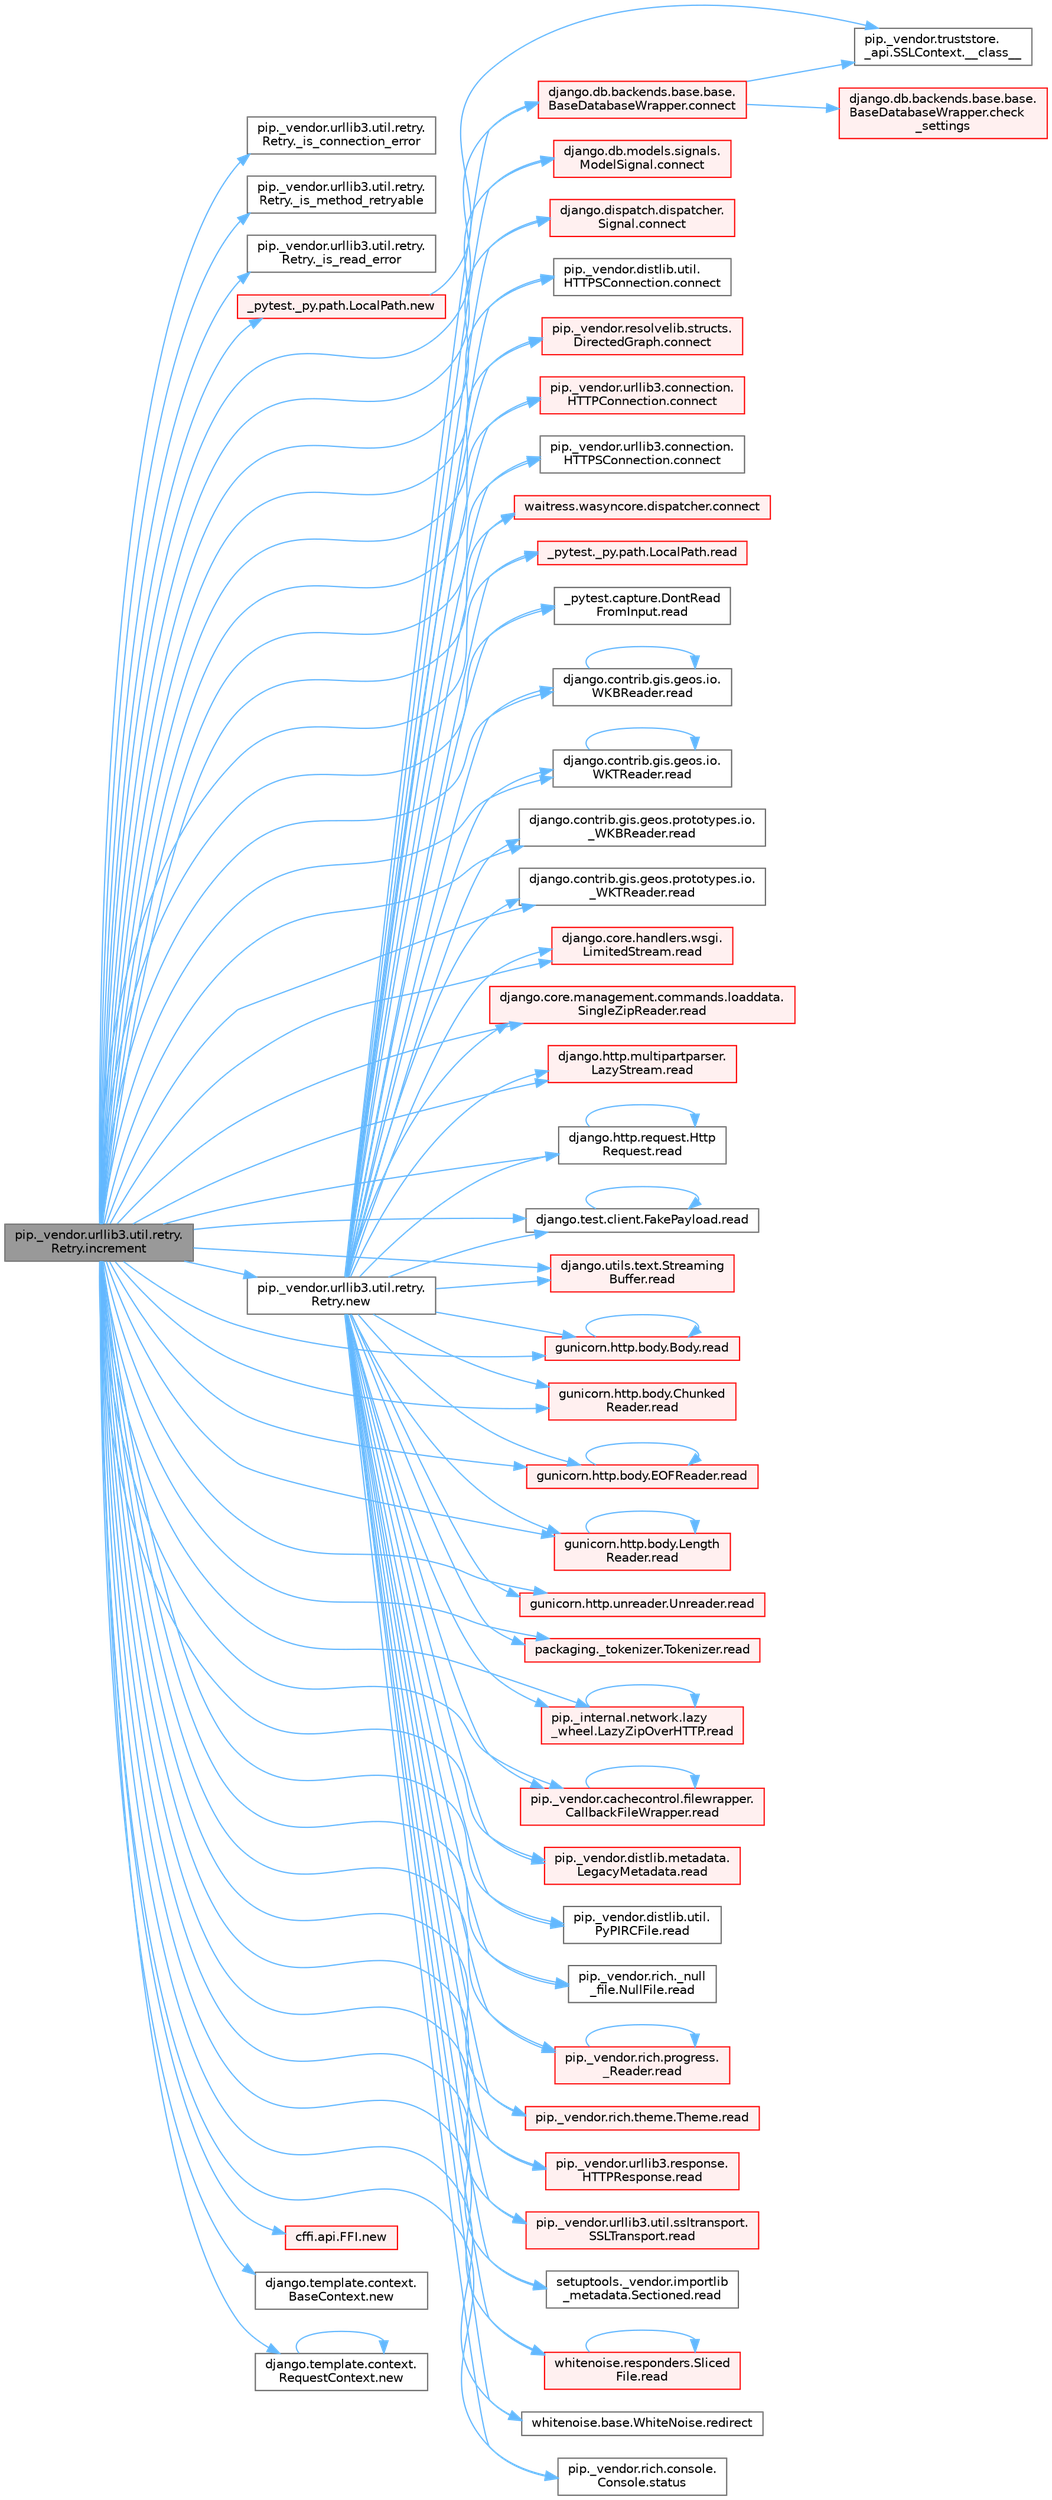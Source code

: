 digraph "pip._vendor.urllib3.util.retry.Retry.increment"
{
 // LATEX_PDF_SIZE
  bgcolor="transparent";
  edge [fontname=Helvetica,fontsize=10,labelfontname=Helvetica,labelfontsize=10];
  node [fontname=Helvetica,fontsize=10,shape=box,height=0.2,width=0.4];
  rankdir="LR";
  Node1 [id="Node000001",label="pip._vendor.urllib3.util.retry.\lRetry.increment",height=0.2,width=0.4,color="gray40", fillcolor="grey60", style="filled", fontcolor="black",tooltip=" "];
  Node1 -> Node2 [id="edge1_Node000001_Node000002",color="steelblue1",style="solid",tooltip=" "];
  Node2 [id="Node000002",label="pip._vendor.urllib3.util.retry.\lRetry._is_connection_error",height=0.2,width=0.4,color="grey40", fillcolor="white", style="filled",URL="$classpip_1_1__vendor_1_1urllib3_1_1util_1_1retry_1_1_retry.html#af9157a0cb7ff9ff1545c47689060cae3",tooltip=" "];
  Node1 -> Node3 [id="edge2_Node000001_Node000003",color="steelblue1",style="solid",tooltip=" "];
  Node3 [id="Node000003",label="pip._vendor.urllib3.util.retry.\lRetry._is_method_retryable",height=0.2,width=0.4,color="grey40", fillcolor="white", style="filled",URL="$classpip_1_1__vendor_1_1urllib3_1_1util_1_1retry_1_1_retry.html#a193e812f031d711640062670168b06d6",tooltip=" "];
  Node1 -> Node4 [id="edge3_Node000001_Node000004",color="steelblue1",style="solid",tooltip=" "];
  Node4 [id="Node000004",label="pip._vendor.urllib3.util.retry.\lRetry._is_read_error",height=0.2,width=0.4,color="grey40", fillcolor="white", style="filled",URL="$classpip_1_1__vendor_1_1urllib3_1_1util_1_1retry_1_1_retry.html#a605705facbf670c41a7291387eb9d441",tooltip=" "];
  Node1 -> Node5 [id="edge4_Node000001_Node000005",color="steelblue1",style="solid",tooltip=" "];
  Node5 [id="Node000005",label="django.db.backends.base.base.\lBaseDatabaseWrapper.connect",height=0.2,width=0.4,color="red", fillcolor="#FFF0F0", style="filled",URL="$classdjango_1_1db_1_1backends_1_1base_1_1base_1_1_base_database_wrapper.html#a7b64171260c3bf790ed1f563fe48ec35",tooltip=" "];
  Node5 -> Node6 [id="edge5_Node000005_Node000006",color="steelblue1",style="solid",tooltip=" "];
  Node6 [id="Node000006",label="pip._vendor.truststore.\l_api.SSLContext.__class__",height=0.2,width=0.4,color="grey40", fillcolor="white", style="filled",URL="$classpip_1_1__vendor_1_1truststore_1_1__api_1_1_s_s_l_context.html#a530861514f31eabaa3f513557d6e66de",tooltip=" "];
  Node5 -> Node7 [id="edge6_Node000005_Node000007",color="steelblue1",style="solid",tooltip=" "];
  Node7 [id="Node000007",label="django.db.backends.base.base.\lBaseDatabaseWrapper.check\l_settings",height=0.2,width=0.4,color="red", fillcolor="#FFF0F0", style="filled",URL="$classdjango_1_1db_1_1backends_1_1base_1_1base_1_1_base_database_wrapper.html#ade36d19d6439f7f781151786f4365cf5",tooltip=" "];
  Node1 -> Node4481 [id="edge7_Node000001_Node004481",color="steelblue1",style="solid",tooltip=" "];
  Node4481 [id="Node004481",label="django.db.models.signals.\lModelSignal.connect",height=0.2,width=0.4,color="red", fillcolor="#FFF0F0", style="filled",URL="$classdjango_1_1db_1_1models_1_1signals_1_1_model_signal.html#a9f30fd9b11c3da129cef5ed15df81e6e",tooltip=" "];
  Node1 -> Node4483 [id="edge8_Node000001_Node004483",color="steelblue1",style="solid",tooltip=" "];
  Node4483 [id="Node004483",label="django.dispatch.dispatcher.\lSignal.connect",height=0.2,width=0.4,color="red", fillcolor="#FFF0F0", style="filled",URL="$classdjango_1_1dispatch_1_1dispatcher_1_1_signal.html#ad0c09a102ff82630078b9fd5af4e0d0d",tooltip=" "];
  Node1 -> Node4484 [id="edge9_Node000001_Node004484",color="steelblue1",style="solid",tooltip=" "];
  Node4484 [id="Node004484",label="pip._vendor.distlib.util.\lHTTPSConnection.connect",height=0.2,width=0.4,color="grey40", fillcolor="white", style="filled",URL="$classpip_1_1__vendor_1_1distlib_1_1util_1_1_h_t_t_p_s_connection.html#a1f7ef8f789419a2afad1cc5117d95bc6",tooltip=" "];
  Node1 -> Node4485 [id="edge10_Node000001_Node004485",color="steelblue1",style="solid",tooltip=" "];
  Node4485 [id="Node004485",label="pip._vendor.resolvelib.structs.\lDirectedGraph.connect",height=0.2,width=0.4,color="red", fillcolor="#FFF0F0", style="filled",URL="$classpip_1_1__vendor_1_1resolvelib_1_1structs_1_1_directed_graph.html#a1eb430d00f36fac07a490c7779d31575",tooltip=" "];
  Node1 -> Node4486 [id="edge11_Node000001_Node004486",color="steelblue1",style="solid",tooltip=" "];
  Node4486 [id="Node004486",label="pip._vendor.urllib3.connection.\lHTTPConnection.connect",height=0.2,width=0.4,color="red", fillcolor="#FFF0F0", style="filled",URL="$classpip_1_1__vendor_1_1urllib3_1_1connection_1_1_h_t_t_p_connection.html#afbfafe5a6942dc8e02a727a6f5eb2244",tooltip=" "];
  Node1 -> Node4489 [id="edge12_Node000001_Node004489",color="steelblue1",style="solid",tooltip=" "];
  Node4489 [id="Node004489",label="pip._vendor.urllib3.connection.\lHTTPSConnection.connect",height=0.2,width=0.4,color="grey40", fillcolor="white", style="filled",URL="$classpip_1_1__vendor_1_1urllib3_1_1connection_1_1_h_t_t_p_s_connection.html#a4dad4b6496c3f029196c78b991f57c03",tooltip=" "];
  Node1 -> Node4490 [id="edge13_Node000001_Node004490",color="steelblue1",style="solid",tooltip=" "];
  Node4490 [id="Node004490",label="waitress.wasyncore.dispatcher.connect",height=0.2,width=0.4,color="red", fillcolor="#FFF0F0", style="filled",URL="$classwaitress_1_1wasyncore_1_1dispatcher.html#a62e9904422762eb9bc05bc1dd595aebb",tooltip=" "];
  Node1 -> Node256 [id="edge14_Node000001_Node000256",color="steelblue1",style="solid",tooltip=" "];
  Node256 [id="Node000256",label="_pytest._py.path.LocalPath.new",height=0.2,width=0.4,color="red", fillcolor="#FFF0F0", style="filled",URL="$class__pytest_1_1__py_1_1path_1_1_local_path.html#ab5882416a5911e7a15e0598cbeab05cd",tooltip=" "];
  Node256 -> Node6 [id="edge15_Node000256_Node000006",color="steelblue1",style="solid",tooltip=" "];
  Node1 -> Node4477 [id="edge16_Node000001_Node004477",color="steelblue1",style="solid",tooltip=" "];
  Node4477 [id="Node004477",label="cffi.api.FFI.new",height=0.2,width=0.4,color="red", fillcolor="#FFF0F0", style="filled",URL="$classcffi_1_1api_1_1_f_f_i.html#a8683df0d048f312ff118f16dae752887",tooltip=" "];
  Node1 -> Node4478 [id="edge17_Node000001_Node004478",color="steelblue1",style="solid",tooltip=" "];
  Node4478 [id="Node004478",label="django.template.context.\lBaseContext.new",height=0.2,width=0.4,color="grey40", fillcolor="white", style="filled",URL="$classdjango_1_1template_1_1context_1_1_base_context.html#a65a4f3e5e3bccacaf4e30e36100c1423",tooltip=" "];
  Node1 -> Node4479 [id="edge18_Node000001_Node004479",color="steelblue1",style="solid",tooltip=" "];
  Node4479 [id="Node004479",label="django.template.context.\lRequestContext.new",height=0.2,width=0.4,color="grey40", fillcolor="white", style="filled",URL="$classdjango_1_1template_1_1context_1_1_request_context.html#a4402e04b0c9bd3d4a2b7f06f38ab7432",tooltip=" "];
  Node4479 -> Node4479 [id="edge19_Node004479_Node004479",color="steelblue1",style="solid",tooltip=" "];
  Node1 -> Node4480 [id="edge20_Node000001_Node004480",color="steelblue1",style="solid",tooltip=" "];
  Node4480 [id="Node004480",label="pip._vendor.urllib3.util.retry.\lRetry.new",height=0.2,width=0.4,color="grey40", fillcolor="white", style="filled",URL="$classpip_1_1__vendor_1_1urllib3_1_1util_1_1retry_1_1_retry.html#ab806585412b9d9b3c0d882fb4bd8d3c0",tooltip=" "];
  Node4480 -> Node5 [id="edge21_Node004480_Node000005",color="steelblue1",style="solid",tooltip=" "];
  Node4480 -> Node4481 [id="edge22_Node004480_Node004481",color="steelblue1",style="solid",tooltip=" "];
  Node4480 -> Node4483 [id="edge23_Node004480_Node004483",color="steelblue1",style="solid",tooltip=" "];
  Node4480 -> Node4484 [id="edge24_Node004480_Node004484",color="steelblue1",style="solid",tooltip=" "];
  Node4480 -> Node4485 [id="edge25_Node004480_Node004485",color="steelblue1",style="solid",tooltip=" "];
  Node4480 -> Node4486 [id="edge26_Node004480_Node004486",color="steelblue1",style="solid",tooltip=" "];
  Node4480 -> Node4489 [id="edge27_Node004480_Node004489",color="steelblue1",style="solid",tooltip=" "];
  Node4480 -> Node4490 [id="edge28_Node004480_Node004490",color="steelblue1",style="solid",tooltip=" "];
  Node4480 -> Node273 [id="edge29_Node004480_Node000273",color="steelblue1",style="solid",tooltip=" "];
  Node273 [id="Node000273",label="_pytest._py.path.LocalPath.read",height=0.2,width=0.4,color="red", fillcolor="#FFF0F0", style="filled",URL="$class__pytest_1_1__py_1_1path_1_1_local_path.html#a8640b65f715ce8a258379deb78a68fd8",tooltip=" "];
  Node4480 -> Node340 [id="edge30_Node004480_Node000340",color="steelblue1",style="solid",tooltip=" "];
  Node340 [id="Node000340",label="_pytest.capture.DontRead\lFromInput.read",height=0.2,width=0.4,color="grey40", fillcolor="white", style="filled",URL="$class__pytest_1_1capture_1_1_dont_read_from_input.html#abe84d6d5626bed2fa4f52408d2b95d3f",tooltip=" "];
  Node4480 -> Node341 [id="edge31_Node004480_Node000341",color="steelblue1",style="solid",tooltip=" "];
  Node341 [id="Node000341",label="django.contrib.gis.geos.io.\lWKBReader.read",height=0.2,width=0.4,color="grey40", fillcolor="white", style="filled",URL="$classdjango_1_1contrib_1_1gis_1_1geos_1_1io_1_1_w_k_b_reader.html#a690153c2f609f20814011beceded4ce6",tooltip=" "];
  Node341 -> Node341 [id="edge32_Node000341_Node000341",color="steelblue1",style="solid",tooltip=" "];
  Node4480 -> Node342 [id="edge33_Node004480_Node000342",color="steelblue1",style="solid",tooltip=" "];
  Node342 [id="Node000342",label="django.contrib.gis.geos.io.\lWKTReader.read",height=0.2,width=0.4,color="grey40", fillcolor="white", style="filled",URL="$classdjango_1_1contrib_1_1gis_1_1geos_1_1io_1_1_w_k_t_reader.html#af8cdf42c9388b4ca18b86af2cd174dd0",tooltip=" "];
  Node342 -> Node342 [id="edge34_Node000342_Node000342",color="steelblue1",style="solid",tooltip=" "];
  Node4480 -> Node343 [id="edge35_Node004480_Node000343",color="steelblue1",style="solid",tooltip=" "];
  Node343 [id="Node000343",label="django.contrib.gis.geos.prototypes.io.\l_WKBReader.read",height=0.2,width=0.4,color="grey40", fillcolor="white", style="filled",URL="$classdjango_1_1contrib_1_1gis_1_1geos_1_1prototypes_1_1io_1_1___w_k_b_reader.html#a71e78ed5a74b998533ef3801723a5827",tooltip=" "];
  Node4480 -> Node344 [id="edge36_Node004480_Node000344",color="steelblue1",style="solid",tooltip=" "];
  Node344 [id="Node000344",label="django.contrib.gis.geos.prototypes.io.\l_WKTReader.read",height=0.2,width=0.4,color="grey40", fillcolor="white", style="filled",URL="$classdjango_1_1contrib_1_1gis_1_1geos_1_1prototypes_1_1io_1_1___w_k_t_reader.html#a97b2007978d99bec56d1bbf4091dd46a",tooltip=" "];
  Node4480 -> Node345 [id="edge37_Node004480_Node000345",color="steelblue1",style="solid",tooltip=" "];
  Node345 [id="Node000345",label="django.core.handlers.wsgi.\lLimitedStream.read",height=0.2,width=0.4,color="red", fillcolor="#FFF0F0", style="filled",URL="$classdjango_1_1core_1_1handlers_1_1wsgi_1_1_limited_stream.html#a01766186550a2bafd2a0c0cac1117797",tooltip=" "];
  Node4480 -> Node349 [id="edge38_Node004480_Node000349",color="steelblue1",style="solid",tooltip=" "];
  Node349 [id="Node000349",label="django.core.management.commands.loaddata.\lSingleZipReader.read",height=0.2,width=0.4,color="red", fillcolor="#FFF0F0", style="filled",URL="$classdjango_1_1core_1_1management_1_1commands_1_1loaddata_1_1_single_zip_reader.html#a6c6512afb638e535f6d9973329238ec1",tooltip=" "];
  Node4480 -> Node354 [id="edge39_Node004480_Node000354",color="steelblue1",style="solid",tooltip=" "];
  Node354 [id="Node000354",label="django.http.multipartparser.\lLazyStream.read",height=0.2,width=0.4,color="red", fillcolor="#FFF0F0", style="filled",URL="$classdjango_1_1http_1_1multipartparser_1_1_lazy_stream.html#af5553676fbef507453fe16dbce30f2d6",tooltip=" "];
  Node4480 -> Node357 [id="edge40_Node004480_Node000357",color="steelblue1",style="solid",tooltip=" "];
  Node357 [id="Node000357",label="django.http.request.Http\lRequest.read",height=0.2,width=0.4,color="grey40", fillcolor="white", style="filled",URL="$classdjango_1_1http_1_1request_1_1_http_request.html#a7b5205e754042f5dc1400c5f6884da05",tooltip=" "];
  Node357 -> Node357 [id="edge41_Node000357_Node000357",color="steelblue1",style="solid",tooltip=" "];
  Node4480 -> Node358 [id="edge42_Node004480_Node000358",color="steelblue1",style="solid",tooltip=" "];
  Node358 [id="Node000358",label="django.test.client.FakePayload.read",height=0.2,width=0.4,color="grey40", fillcolor="white", style="filled",URL="$classdjango_1_1test_1_1client_1_1_fake_payload.html#a4968728a37f7ecfa436f7156923f32fc",tooltip=" "];
  Node358 -> Node358 [id="edge43_Node000358_Node000358",color="steelblue1",style="solid",tooltip=" "];
  Node4480 -> Node359 [id="edge44_Node004480_Node000359",color="steelblue1",style="solid",tooltip=" "];
  Node359 [id="Node000359",label="django.utils.text.Streaming\lBuffer.read",height=0.2,width=0.4,color="red", fillcolor="#FFF0F0", style="filled",URL="$classdjango_1_1utils_1_1text_1_1_streaming_buffer.html#a0d8c76cbb45b290915e65a79dabe0d7b",tooltip=" "];
  Node4480 -> Node396 [id="edge45_Node004480_Node000396",color="steelblue1",style="solid",tooltip=" "];
  Node396 [id="Node000396",label="gunicorn.http.body.Body.read",height=0.2,width=0.4,color="red", fillcolor="#FFF0F0", style="filled",URL="$classgunicorn_1_1http_1_1body_1_1_body.html#a26fa33ab9da80d4da60638f902d8bbd8",tooltip=" "];
  Node396 -> Node396 [id="edge46_Node000396_Node000396",color="steelblue1",style="solid",tooltip=" "];
  Node4480 -> Node399 [id="edge47_Node004480_Node000399",color="steelblue1",style="solid",tooltip=" "];
  Node399 [id="Node000399",label="gunicorn.http.body.Chunked\lReader.read",height=0.2,width=0.4,color="red", fillcolor="#FFF0F0", style="filled",URL="$classgunicorn_1_1http_1_1body_1_1_chunked_reader.html#aa291cdee58cf19e63d92914442ab2d7e",tooltip=" "];
  Node4480 -> Node405 [id="edge48_Node004480_Node000405",color="steelblue1",style="solid",tooltip=" "];
  Node405 [id="Node000405",label="gunicorn.http.body.EOFReader.read",height=0.2,width=0.4,color="red", fillcolor="#FFF0F0", style="filled",URL="$classgunicorn_1_1http_1_1body_1_1_e_o_f_reader.html#a6ae0aab25c53911d59fcbb87c1dfa602",tooltip=" "];
  Node405 -> Node405 [id="edge49_Node000405_Node000405",color="steelblue1",style="solid",tooltip=" "];
  Node4480 -> Node408 [id="edge50_Node004480_Node000408",color="steelblue1",style="solid",tooltip=" "];
  Node408 [id="Node000408",label="gunicorn.http.body.Length\lReader.read",height=0.2,width=0.4,color="red", fillcolor="#FFF0F0", style="filled",URL="$classgunicorn_1_1http_1_1body_1_1_length_reader.html#a78c9415492b01b7b1553a481fe9aef7e",tooltip=" "];
  Node408 -> Node408 [id="edge51_Node000408_Node000408",color="steelblue1",style="solid",tooltip=" "];
  Node4480 -> Node410 [id="edge52_Node004480_Node000410",color="steelblue1",style="solid",tooltip=" "];
  Node410 [id="Node000410",label="gunicorn.http.unreader.Unreader.read",height=0.2,width=0.4,color="red", fillcolor="#FFF0F0", style="filled",URL="$classgunicorn_1_1http_1_1unreader_1_1_unreader.html#a4d05a3b72ffb1dd09d3e4b3dd1d1e44c",tooltip=" "];
  Node4480 -> Node4377 [id="edge53_Node004480_Node004377",color="steelblue1",style="solid",tooltip=" "];
  Node4377 [id="Node004377",label="packaging._tokenizer.Tokenizer.read",height=0.2,width=0.4,color="red", fillcolor="#FFF0F0", style="filled",URL="$classpackaging_1_1__tokenizer_1_1_tokenizer.html#a0338e1186dd1574082f047fdff9b3b2d",tooltip=" "];
  Node4480 -> Node4378 [id="edge54_Node004480_Node004378",color="steelblue1",style="solid",tooltip=" "];
  Node4378 [id="Node004378",label="pip._internal.network.lazy\l_wheel.LazyZipOverHTTP.read",height=0.2,width=0.4,color="red", fillcolor="#FFF0F0", style="filled",URL="$classpip_1_1__internal_1_1network_1_1lazy__wheel_1_1_lazy_zip_over_h_t_t_p.html#adb8837e292941df2568b4de4082ecf19",tooltip=" "];
  Node4378 -> Node4378 [id="edge55_Node004378_Node004378",color="steelblue1",style="solid",tooltip=" "];
  Node4480 -> Node4392 [id="edge56_Node004480_Node004392",color="steelblue1",style="solid",tooltip=" "];
  Node4392 [id="Node004392",label="pip._vendor.cachecontrol.filewrapper.\lCallbackFileWrapper.read",height=0.2,width=0.4,color="red", fillcolor="#FFF0F0", style="filled",URL="$classpip_1_1__vendor_1_1cachecontrol_1_1filewrapper_1_1_callback_file_wrapper.html#afceb112c071f7b24b9db274a61213b68",tooltip=" "];
  Node4392 -> Node4392 [id="edge57_Node004392_Node004392",color="steelblue1",style="solid",tooltip=" "];
  Node4480 -> Node4394 [id="edge58_Node004480_Node004394",color="steelblue1",style="solid",tooltip=" "];
  Node4394 [id="Node004394",label="pip._vendor.distlib.metadata.\lLegacyMetadata.read",height=0.2,width=0.4,color="red", fillcolor="#FFF0F0", style="filled",URL="$classpip_1_1__vendor_1_1distlib_1_1metadata_1_1_legacy_metadata.html#a5473003d19554803bc6f7f4af863060f",tooltip=" "];
  Node4480 -> Node4396 [id="edge59_Node004480_Node004396",color="steelblue1",style="solid",tooltip=" "];
  Node4396 [id="Node004396",label="pip._vendor.distlib.util.\lPyPIRCFile.read",height=0.2,width=0.4,color="grey40", fillcolor="white", style="filled",URL="$classpip_1_1__vendor_1_1distlib_1_1util_1_1_py_p_i_r_c_file.html#a9db831938fff0ca340efdb70381bc7b1",tooltip=" "];
  Node4480 -> Node4397 [id="edge60_Node004480_Node004397",color="steelblue1",style="solid",tooltip=" "];
  Node4397 [id="Node004397",label="pip._vendor.rich._null\l_file.NullFile.read",height=0.2,width=0.4,color="grey40", fillcolor="white", style="filled",URL="$classpip_1_1__vendor_1_1rich_1_1__null__file_1_1_null_file.html#a34cd6b7fcb25c35b0edeb1a291403522",tooltip=" "];
  Node4480 -> Node4398 [id="edge61_Node004480_Node004398",color="steelblue1",style="solid",tooltip=" "];
  Node4398 [id="Node004398",label="pip._vendor.rich.progress.\l_Reader.read",height=0.2,width=0.4,color="red", fillcolor="#FFF0F0", style="filled",URL="$classpip_1_1__vendor_1_1rich_1_1progress_1_1___reader.html#abc9a19c1ccc4057e665996a500814420",tooltip=" "];
  Node4398 -> Node4398 [id="edge62_Node004398_Node004398",color="steelblue1",style="solid",tooltip=" "];
  Node4480 -> Node4399 [id="edge63_Node004480_Node004399",color="steelblue1",style="solid",tooltip=" "];
  Node4399 [id="Node004399",label="pip._vendor.rich.theme.Theme.read",height=0.2,width=0.4,color="red", fillcolor="#FFF0F0", style="filled",URL="$classpip_1_1__vendor_1_1rich_1_1theme_1_1_theme.html#af15902d143164bd9dace530822864b4f",tooltip=" "];
  Node4480 -> Node4402 [id="edge64_Node004480_Node004402",color="steelblue1",style="solid",tooltip=" "];
  Node4402 [id="Node004402",label="pip._vendor.urllib3.response.\lHTTPResponse.read",height=0.2,width=0.4,color="red", fillcolor="#FFF0F0", style="filled",URL="$classpip_1_1__vendor_1_1urllib3_1_1response_1_1_h_t_t_p_response.html#af2e8ded2867c7f29976cbe251a10178f",tooltip=" "];
  Node4480 -> Node4252 [id="edge65_Node004480_Node004252",color="steelblue1",style="solid",tooltip=" "];
  Node4252 [id="Node004252",label="pip._vendor.urllib3.util.ssltransport.\lSSLTransport.read",height=0.2,width=0.4,color="red", fillcolor="#FFF0F0", style="filled",URL="$classpip_1_1__vendor_1_1urllib3_1_1util_1_1ssltransport_1_1_s_s_l_transport.html#a3311c85a8b31a1b389bd7013abdf6fd3",tooltip=" "];
  Node4480 -> Node4408 [id="edge66_Node004480_Node004408",color="steelblue1",style="solid",tooltip=" "];
  Node4408 [id="Node004408",label="setuptools._vendor.importlib\l_metadata.Sectioned.read",height=0.2,width=0.4,color="grey40", fillcolor="white", style="filled",URL="$classsetuptools_1_1__vendor_1_1importlib__metadata_1_1_sectioned.html#aee19f1f55f0052af789e28b91d52c5bb",tooltip=" "];
  Node4480 -> Node4409 [id="edge67_Node004480_Node004409",color="steelblue1",style="solid",tooltip=" "];
  Node4409 [id="Node004409",label="whitenoise.responders.Sliced\lFile.read",height=0.2,width=0.4,color="red", fillcolor="#FFF0F0", style="filled",URL="$classwhitenoise_1_1responders_1_1_sliced_file.html#af949d31457d709043147db62165bfa8d",tooltip=" "];
  Node4409 -> Node4409 [id="edge68_Node004409_Node004409",color="steelblue1",style="solid",tooltip=" "];
  Node4480 -> Node4496 [id="edge69_Node004480_Node004496",color="steelblue1",style="solid",tooltip=" "];
  Node4496 [id="Node004496",label="whitenoise.base.WhiteNoise.redirect",height=0.2,width=0.4,color="grey40", fillcolor="white", style="filled",URL="$classwhitenoise_1_1base_1_1_white_noise.html#ab7b52baf40d0bac18c917d4be9e9332d",tooltip=" "];
  Node4480 -> Node1103 [id="edge70_Node004480_Node001103",color="steelblue1",style="solid",tooltip=" "];
  Node1103 [id="Node001103",label="pip._vendor.rich.console.\lConsole.status",height=0.2,width=0.4,color="grey40", fillcolor="white", style="filled",URL="$classpip_1_1__vendor_1_1rich_1_1console_1_1_console.html#a47be51f37f4a3becb0c0b65d8d76a628",tooltip=" "];
  Node1 -> Node273 [id="edge71_Node000001_Node000273",color="steelblue1",style="solid",tooltip=" "];
  Node1 -> Node340 [id="edge72_Node000001_Node000340",color="steelblue1",style="solid",tooltip=" "];
  Node1 -> Node341 [id="edge73_Node000001_Node000341",color="steelblue1",style="solid",tooltip=" "];
  Node1 -> Node342 [id="edge74_Node000001_Node000342",color="steelblue1",style="solid",tooltip=" "];
  Node1 -> Node343 [id="edge75_Node000001_Node000343",color="steelblue1",style="solid",tooltip=" "];
  Node1 -> Node344 [id="edge76_Node000001_Node000344",color="steelblue1",style="solid",tooltip=" "];
  Node1 -> Node345 [id="edge77_Node000001_Node000345",color="steelblue1",style="solid",tooltip=" "];
  Node1 -> Node349 [id="edge78_Node000001_Node000349",color="steelblue1",style="solid",tooltip=" "];
  Node1 -> Node354 [id="edge79_Node000001_Node000354",color="steelblue1",style="solid",tooltip=" "];
  Node1 -> Node357 [id="edge80_Node000001_Node000357",color="steelblue1",style="solid",tooltip=" "];
  Node1 -> Node358 [id="edge81_Node000001_Node000358",color="steelblue1",style="solid",tooltip=" "];
  Node1 -> Node359 [id="edge82_Node000001_Node000359",color="steelblue1",style="solid",tooltip=" "];
  Node1 -> Node396 [id="edge83_Node000001_Node000396",color="steelblue1",style="solid",tooltip=" "];
  Node1 -> Node399 [id="edge84_Node000001_Node000399",color="steelblue1",style="solid",tooltip=" "];
  Node1 -> Node405 [id="edge85_Node000001_Node000405",color="steelblue1",style="solid",tooltip=" "];
  Node1 -> Node408 [id="edge86_Node000001_Node000408",color="steelblue1",style="solid",tooltip=" "];
  Node1 -> Node410 [id="edge87_Node000001_Node000410",color="steelblue1",style="solid",tooltip=" "];
  Node1 -> Node4377 [id="edge88_Node000001_Node004377",color="steelblue1",style="solid",tooltip=" "];
  Node1 -> Node4378 [id="edge89_Node000001_Node004378",color="steelblue1",style="solid",tooltip=" "];
  Node1 -> Node4392 [id="edge90_Node000001_Node004392",color="steelblue1",style="solid",tooltip=" "];
  Node1 -> Node4394 [id="edge91_Node000001_Node004394",color="steelblue1",style="solid",tooltip=" "];
  Node1 -> Node4396 [id="edge92_Node000001_Node004396",color="steelblue1",style="solid",tooltip=" "];
  Node1 -> Node4397 [id="edge93_Node000001_Node004397",color="steelblue1",style="solid",tooltip=" "];
  Node1 -> Node4398 [id="edge94_Node000001_Node004398",color="steelblue1",style="solid",tooltip=" "];
  Node1 -> Node4399 [id="edge95_Node000001_Node004399",color="steelblue1",style="solid",tooltip=" "];
  Node1 -> Node4402 [id="edge96_Node000001_Node004402",color="steelblue1",style="solid",tooltip=" "];
  Node1 -> Node4252 [id="edge97_Node000001_Node004252",color="steelblue1",style="solid",tooltip=" "];
  Node1 -> Node4408 [id="edge98_Node000001_Node004408",color="steelblue1",style="solid",tooltip=" "];
  Node1 -> Node4409 [id="edge99_Node000001_Node004409",color="steelblue1",style="solid",tooltip=" "];
  Node1 -> Node4496 [id="edge100_Node000001_Node004496",color="steelblue1",style="solid",tooltip=" "];
  Node1 -> Node1103 [id="edge101_Node000001_Node001103",color="steelblue1",style="solid",tooltip=" "];
}
